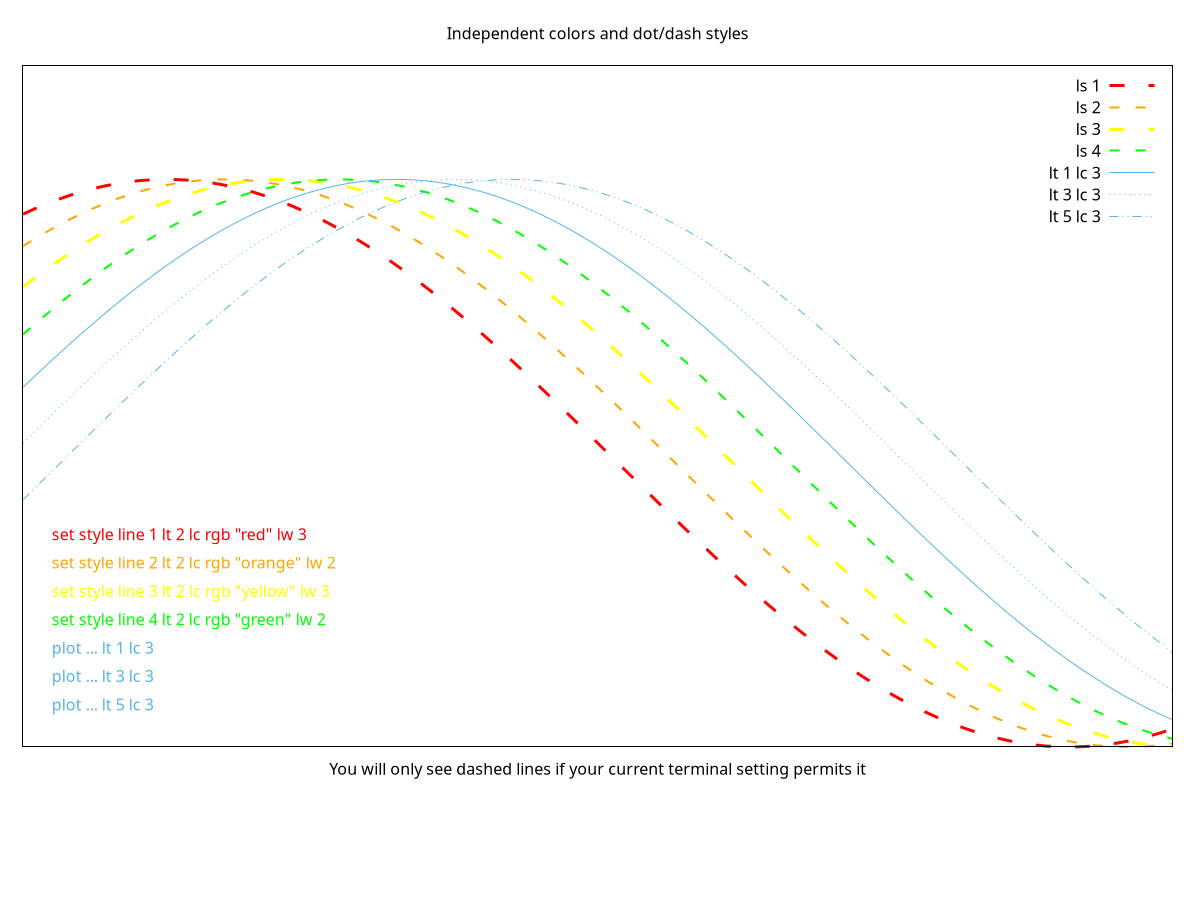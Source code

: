 # clear; gnuplot linetypecolor.gp; rm *~
#
set termoption dash

reset
set xrange [-0.5:3.5]
set yrange [-1:1.4]
set bmargin 7
unset ytics
unset xtics
#
set title "Independent colors and dot/dash styles"
unset colorbox
#
# reset linetypes to base dash patterns
#
set for [i=1:5] linetype i dt i

#
# define line styles using explicit rgbcolor names
#
set style line 1 lt 2 lc rgb "red" lw 3
set style line 2 lt 2 lc rgb "orange" lw 2
set style line 3 lt 2 lc rgb "yellow" lw 3
set style line 4 lt 2 lc rgb "green" lw 2

#
set label 1 'set style line 1 lt 2 lc rgb "red" lw 3'    at -0.4, -0.25 tc rgb "red"
set label 2 'set style line 2 lt 2 lc rgb "orange" lw 2' at -0.4, -0.35 tc rgb "orange"
set label 3 'set style line 3 lt 2 lc rgb "yellow" lw 3' at -0.4, -0.45 tc rgb "yellow"
set label 4 'set style line 4 lt 2 lc rgb "green" lw 2'  at -0.4, -0.55 tc rgb "green"
set label 5 'plot ... lt 1 lc 3 ' at -0.4, -0.65 tc lt 3
set label 6 'plot ... lt 3 lc 3 ' at -0.4, -0.75 tc lt 3
set label 7 'plot ... lt 5 lc 3 ' at -0.4, -0.85 tc lt 3
#
set xlabel "You will only see dashed lines if your current terminal setting permits it"
#
show style line
#
# draw some plots
#
plot cos(x)     ls 1 title 'ls 1',   \
     cos(x-.2)  ls 2 title 'ls 2',\
     cos(x-.4)  ls 3 title 'ls 3',\
     cos(x-.6)  ls 4 title 'ls 4', \
     cos(x-.8)  lt 1 lc 3 title 'lt 1 lc 3',  \
     cos(x-1.)  lt 3 lc 3 title 'lt 3 lc 3',  \
     cos(x-1.2) lt 5 lc 3 title 'lt 5 lc 3'

